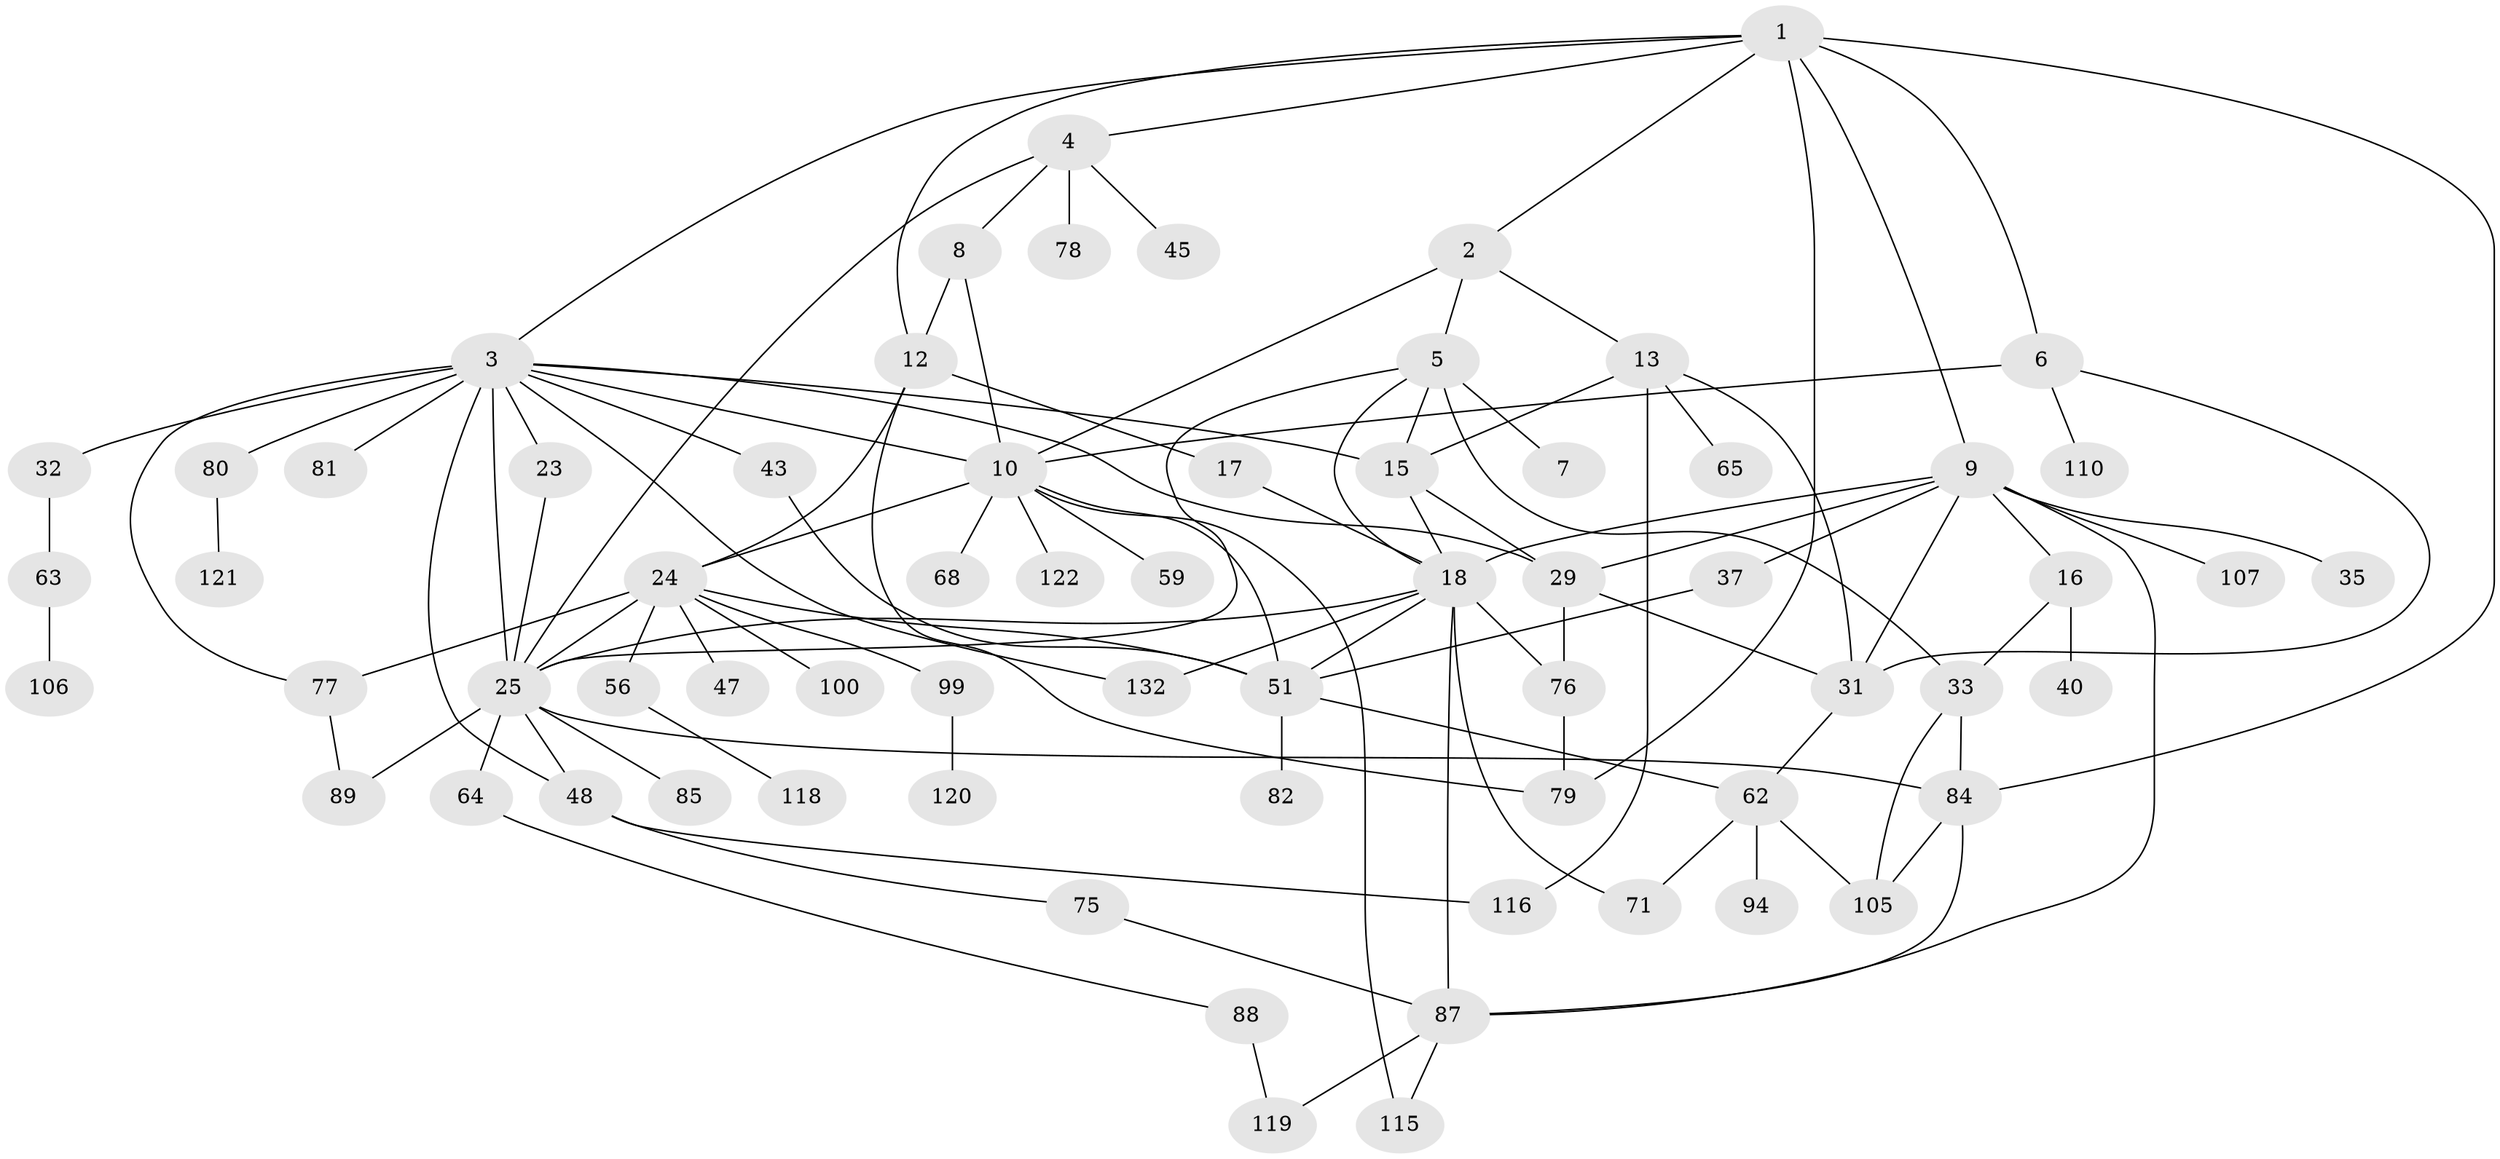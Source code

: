 // original degree distribution, {8: 0.007462686567164179, 4: 0.1417910447761194, 6: 0.04477611940298507, 3: 0.1865671641791045, 1: 0.22388059701492538, 5: 0.06716417910447761, 2: 0.3283582089552239}
// Generated by graph-tools (version 1.1) at 2025/13/03/09/25 04:13:22]
// undirected, 67 vertices, 110 edges
graph export_dot {
graph [start="1"]
  node [color=gray90,style=filled];
  1;
  2;
  3 [super="+11+39+73+28"];
  4 [super="+20"];
  5;
  6 [super="+22"];
  7;
  8 [super="+14+133"];
  9 [super="+19"];
  10 [super="+98+26+30"];
  12;
  13 [super="+60+54"];
  15 [super="+113"];
  16;
  17 [super="+38"];
  18 [super="+49+67+52"];
  23;
  24 [super="+27+46"];
  25 [super="+44+36"];
  29 [super="+83"];
  31 [super="+91+42"];
  32;
  33 [super="+114"];
  35;
  37;
  40;
  43;
  45;
  47;
  48 [super="+102+69"];
  51 [super="+93+131+61"];
  56;
  59;
  62 [super="+72"];
  63 [super="+97"];
  64;
  65 [super="+86"];
  68;
  71 [super="+111"];
  75;
  76 [super="+126"];
  77;
  78;
  79 [super="+104"];
  80 [super="+108"];
  81;
  82;
  84 [super="+112+101"];
  85;
  87 [super="+95"];
  88;
  89;
  94;
  99 [super="+124"];
  100 [super="+130"];
  105 [super="+134"];
  106;
  107;
  110;
  115;
  116;
  118;
  119;
  120;
  121;
  122;
  132;
  1 -- 2;
  1 -- 3;
  1 -- 4;
  1 -- 6;
  1 -- 9;
  1 -- 12;
  1 -- 79;
  1 -- 84;
  2 -- 5;
  2 -- 13;
  2 -- 10;
  3 -- 23;
  3 -- 48;
  3 -- 81;
  3 -- 132;
  3 -- 25 [weight=2];
  3 -- 29;
  3 -- 80;
  3 -- 32;
  3 -- 43;
  3 -- 77;
  3 -- 15;
  3 -- 10;
  4 -- 8;
  4 -- 78;
  4 -- 25;
  4 -- 45;
  5 -- 7;
  5 -- 15;
  5 -- 18;
  5 -- 25;
  5 -- 33;
  6 -- 110;
  6 -- 31;
  6 -- 10;
  8 -- 10;
  8 -- 12;
  9 -- 16;
  9 -- 35;
  9 -- 37;
  9 -- 107;
  9 -- 29;
  9 -- 31;
  9 -- 87;
  9 -- 18;
  10 -- 115;
  10 -- 51;
  10 -- 68;
  10 -- 59;
  10 -- 24;
  10 -- 122;
  12 -- 17;
  12 -- 24;
  12 -- 79;
  13 -- 65;
  13 -- 116;
  13 -- 15;
  13 -- 31;
  15 -- 18;
  15 -- 29;
  16 -- 33;
  16 -- 40;
  17 -- 18;
  18 -- 51;
  18 -- 132;
  18 -- 71;
  18 -- 87;
  18 -- 76;
  18 -- 25;
  23 -- 25;
  24 -- 47;
  24 -- 100;
  24 -- 77;
  24 -- 99;
  24 -- 56;
  24 -- 51;
  24 -- 25;
  25 -- 85;
  25 -- 64;
  25 -- 89;
  25 -- 48;
  25 -- 84;
  29 -- 31;
  29 -- 76;
  31 -- 62;
  32 -- 63;
  33 -- 105;
  33 -- 84;
  37 -- 51 [weight=2];
  43 -- 51;
  48 -- 116;
  48 -- 75;
  51 -- 62;
  51 -- 82;
  56 -- 118;
  62 -- 94;
  62 -- 105;
  62 -- 71;
  63 -- 106;
  64 -- 88;
  75 -- 87;
  76 -- 79;
  77 -- 89;
  80 -- 121;
  84 -- 87;
  84 -- 105;
  87 -- 119;
  87 -- 115;
  88 -- 119;
  99 -- 120;
}
